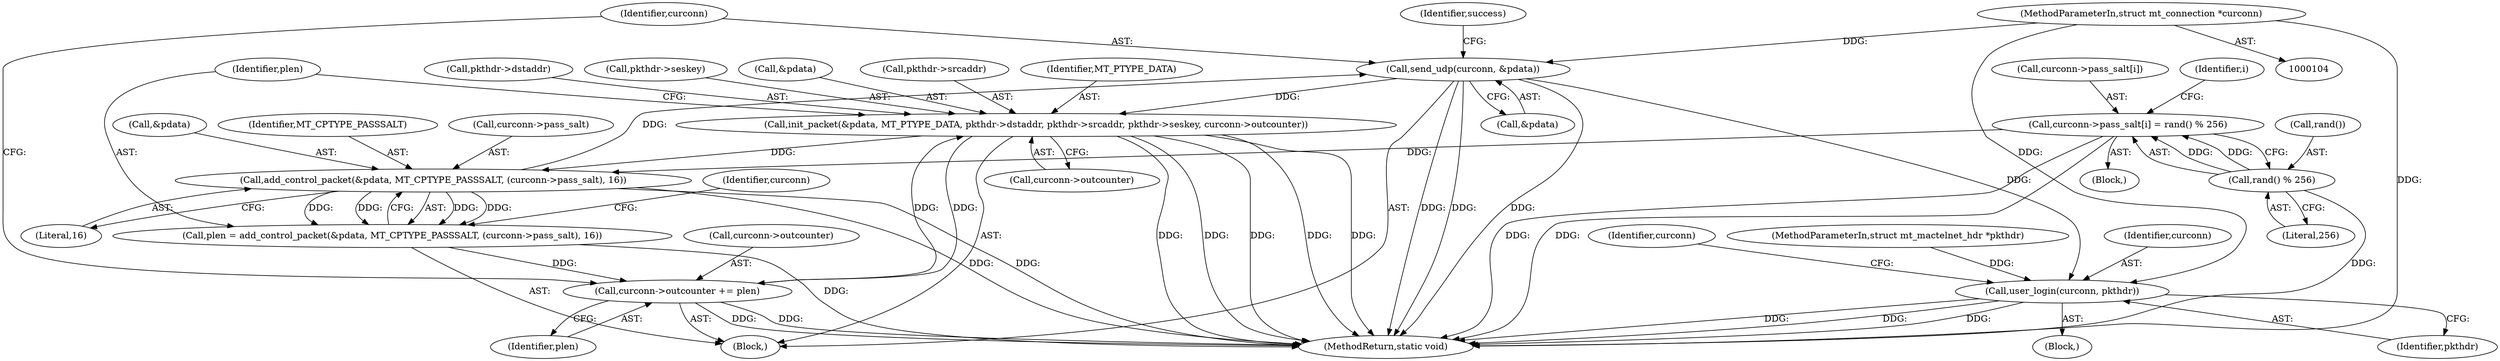 digraph "0_MAC-Telnet_b69d11727d4f0f8cf719c79e3fb700f55ca03e9a_1@API" {
"1000229" [label="(Call,send_udp(curconn, &pdata))"];
"1000105" [label="(MethodParameterIn,struct mt_connection *curconn)"];
"1000216" [label="(Call,add_control_packet(&pdata, MT_CPTYPE_PASSSALT, (curconn->pass_salt), 16))"];
"1000198" [label="(Call,init_packet(&pdata, MT_PTYPE_DATA, pkthdr->dstaddr, pkthdr->srcaddr, pkthdr->seskey, curconn->outcounter))"];
"1000229" [label="(Call,send_udp(curconn, &pdata))"];
"1000224" [label="(Call,curconn->outcounter += plen)"];
"1000214" [label="(Call,plen = add_control_packet(&pdata, MT_CPTYPE_PASSSALT, (curconn->pass_salt), 16))"];
"1000175" [label="(Call,curconn->pass_salt[i] = rand() % 256)"];
"1000181" [label="(Call,rand() % 256)"];
"1000469" [label="(Call,user_login(curconn, pkthdr))"];
"1000476" [label="(Identifier,curconn)"];
"1000458" [label="(Identifier,success)"];
"1000214" [label="(Call,plen = add_control_packet(&pdata, MT_CPTYPE_PASSSALT, (curconn->pass_salt), 16))"];
"1000176" [label="(Call,curconn->pass_salt[i])"];
"1000211" [label="(Call,curconn->outcounter)"];
"1000201" [label="(Identifier,MT_PTYPE_DATA)"];
"1000202" [label="(Call,pkthdr->dstaddr)"];
"1000219" [label="(Identifier,MT_CPTYPE_PASSSALT)"];
"1000198" [label="(Call,init_packet(&pdata, MT_PTYPE_DATA, pkthdr->dstaddr, pkthdr->srcaddr, pkthdr->seskey, curconn->outcounter))"];
"1000156" [label="(Block,)"];
"1000208" [label="(Call,pkthdr->seskey)"];
"1000224" [label="(Call,curconn->outcounter += plen)"];
"1000229" [label="(Call,send_udp(curconn, &pdata))"];
"1000175" [label="(Call,curconn->pass_salt[i] = rand() % 256)"];
"1000231" [label="(Call,&pdata)"];
"1000223" [label="(Literal,16)"];
"1000105" [label="(MethodParameterIn,struct mt_connection *curconn)"];
"1000216" [label="(Call,add_control_packet(&pdata, MT_CPTYPE_PASSSALT, (curconn->pass_salt), 16))"];
"1000182" [label="(Call,rand())"];
"1000228" [label="(Identifier,plen)"];
"1000493" [label="(MethodReturn,static void)"];
"1000469" [label="(Call,user_login(curconn, pkthdr))"];
"1000468" [label="(Block,)"];
"1000106" [label="(MethodParameterIn,struct mt_mactelnet_hdr *pkthdr)"];
"1000173" [label="(Identifier,i)"];
"1000183" [label="(Literal,256)"];
"1000220" [label="(Call,curconn->pass_salt)"];
"1000199" [label="(Call,&pdata)"];
"1000470" [label="(Identifier,curconn)"];
"1000226" [label="(Identifier,curconn)"];
"1000225" [label="(Call,curconn->outcounter)"];
"1000471" [label="(Identifier,pkthdr)"];
"1000230" [label="(Identifier,curconn)"];
"1000215" [label="(Identifier,plen)"];
"1000205" [label="(Call,pkthdr->srcaddr)"];
"1000181" [label="(Call,rand() % 256)"];
"1000217" [label="(Call,&pdata)"];
"1000174" [label="(Block,)"];
"1000229" -> "1000156"  [label="AST: "];
"1000229" -> "1000231"  [label="CFG: "];
"1000230" -> "1000229"  [label="AST: "];
"1000231" -> "1000229"  [label="AST: "];
"1000458" -> "1000229"  [label="CFG: "];
"1000229" -> "1000493"  [label="DDG: "];
"1000229" -> "1000493"  [label="DDG: "];
"1000229" -> "1000493"  [label="DDG: "];
"1000229" -> "1000198"  [label="DDG: "];
"1000105" -> "1000229"  [label="DDG: "];
"1000216" -> "1000229"  [label="DDG: "];
"1000229" -> "1000469"  [label="DDG: "];
"1000105" -> "1000104"  [label="AST: "];
"1000105" -> "1000493"  [label="DDG: "];
"1000105" -> "1000469"  [label="DDG: "];
"1000216" -> "1000214"  [label="AST: "];
"1000216" -> "1000223"  [label="CFG: "];
"1000217" -> "1000216"  [label="AST: "];
"1000219" -> "1000216"  [label="AST: "];
"1000220" -> "1000216"  [label="AST: "];
"1000223" -> "1000216"  [label="AST: "];
"1000214" -> "1000216"  [label="CFG: "];
"1000216" -> "1000493"  [label="DDG: "];
"1000216" -> "1000493"  [label="DDG: "];
"1000216" -> "1000214"  [label="DDG: "];
"1000216" -> "1000214"  [label="DDG: "];
"1000216" -> "1000214"  [label="DDG: "];
"1000216" -> "1000214"  [label="DDG: "];
"1000198" -> "1000216"  [label="DDG: "];
"1000175" -> "1000216"  [label="DDG: "];
"1000198" -> "1000156"  [label="AST: "];
"1000198" -> "1000211"  [label="CFG: "];
"1000199" -> "1000198"  [label="AST: "];
"1000201" -> "1000198"  [label="AST: "];
"1000202" -> "1000198"  [label="AST: "];
"1000205" -> "1000198"  [label="AST: "];
"1000208" -> "1000198"  [label="AST: "];
"1000211" -> "1000198"  [label="AST: "];
"1000215" -> "1000198"  [label="CFG: "];
"1000198" -> "1000493"  [label="DDG: "];
"1000198" -> "1000493"  [label="DDG: "];
"1000198" -> "1000493"  [label="DDG: "];
"1000198" -> "1000493"  [label="DDG: "];
"1000198" -> "1000493"  [label="DDG: "];
"1000224" -> "1000198"  [label="DDG: "];
"1000198" -> "1000224"  [label="DDG: "];
"1000224" -> "1000156"  [label="AST: "];
"1000224" -> "1000228"  [label="CFG: "];
"1000225" -> "1000224"  [label="AST: "];
"1000228" -> "1000224"  [label="AST: "];
"1000230" -> "1000224"  [label="CFG: "];
"1000224" -> "1000493"  [label="DDG: "];
"1000224" -> "1000493"  [label="DDG: "];
"1000214" -> "1000224"  [label="DDG: "];
"1000214" -> "1000156"  [label="AST: "];
"1000215" -> "1000214"  [label="AST: "];
"1000226" -> "1000214"  [label="CFG: "];
"1000214" -> "1000493"  [label="DDG: "];
"1000175" -> "1000174"  [label="AST: "];
"1000175" -> "1000181"  [label="CFG: "];
"1000176" -> "1000175"  [label="AST: "];
"1000181" -> "1000175"  [label="AST: "];
"1000173" -> "1000175"  [label="CFG: "];
"1000175" -> "1000493"  [label="DDG: "];
"1000175" -> "1000493"  [label="DDG: "];
"1000181" -> "1000175"  [label="DDG: "];
"1000181" -> "1000175"  [label="DDG: "];
"1000181" -> "1000183"  [label="CFG: "];
"1000182" -> "1000181"  [label="AST: "];
"1000183" -> "1000181"  [label="AST: "];
"1000181" -> "1000493"  [label="DDG: "];
"1000469" -> "1000468"  [label="AST: "];
"1000469" -> "1000471"  [label="CFG: "];
"1000470" -> "1000469"  [label="AST: "];
"1000471" -> "1000469"  [label="AST: "];
"1000476" -> "1000469"  [label="CFG: "];
"1000469" -> "1000493"  [label="DDG: "];
"1000469" -> "1000493"  [label="DDG: "];
"1000469" -> "1000493"  [label="DDG: "];
"1000106" -> "1000469"  [label="DDG: "];
}

